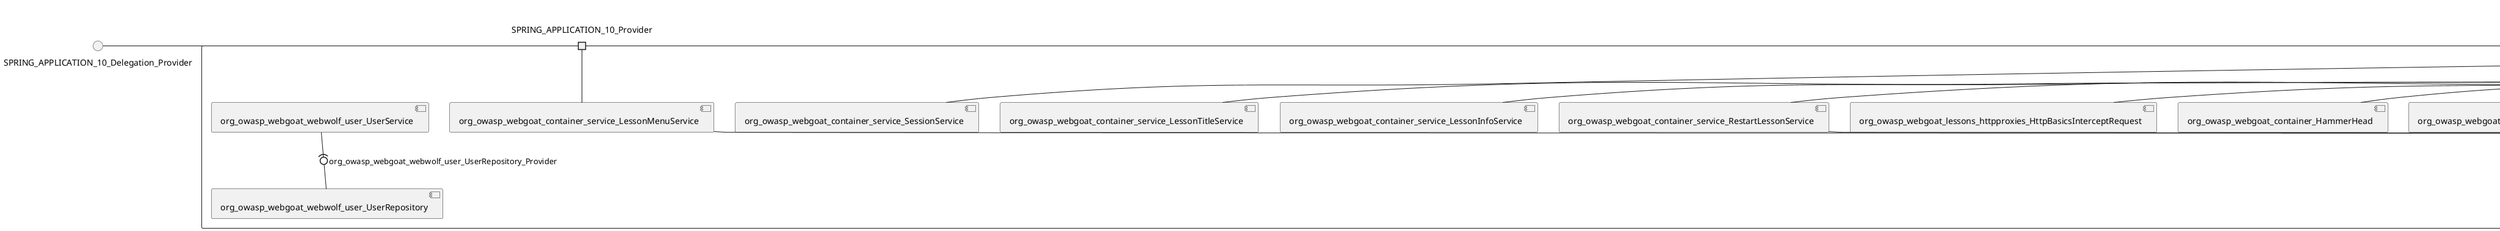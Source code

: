@startuml
skinparam fixCircleLabelOverlapping true
skinparam componentStyle uml2
() SPRING_APPLICATION_10_Delegation_Provider
() SPRING_APPLICATION_11_Delegation_Provider
() SPRING_APPLICATION_12_Delegation_Provider
() SPRING_APPLICATION_13_Delegation_Provider
() SPRING_APPLICATION_14_Delegation_Provider
() SPRING_APPLICATION_15_Delegation_Provider
() SPRING_APPLICATION_16_Delegation_Provider
() SPRING_APPLICATION_2_Delegation_Provider
() SPRING_APPLICATION_3_Delegation_Provider
() SPRING_APPLICATION_4_Delegation_Provider
() SPRING_APPLICATION_5_Delegation_Provider
() SPRING_APPLICATION_6_Delegation_Provider
() SPRING_APPLICATION_7_Delegation_Provider
() SPRING_APPLICATION_8_Delegation_Provider
() SPRING_APPLICATION_9_Delegation_Provider
() SPRING_APPLICATION_BypassRestrictions_FieldRestrictions_POST_Delegation_Provider
() SPRING_APPLICATION_BypassRestrictions_frontendValidation_POST_Delegation_Provider
() SPRING_APPLICATION_ChromeDevTools_dummy_POST_Delegation_Provider
() SPRING_APPLICATION_ChromeDevTools_network_POST_Delegation_Provider
() SPRING_APPLICATION_CrossSiteScriptingStored_stored_xss_POST_Delegation_Provider
() SPRING_APPLICATION_CrossSiteScriptingStored_stored_xss_follow_up_POST_Delegation_Provider
() SPRING_APPLICATION_CrossSiteScripting_attack1_POST_Delegation_Provider
() SPRING_APPLICATION_CrossSiteScripting_attack3_POST_Delegation_Provider
() SPRING_APPLICATION_CrossSiteScripting_attack4_POST_Delegation_Provider
() SPRING_APPLICATION_CrossSiteScripting_attack5a_GET_Delegation_Provider
() SPRING_APPLICATION_CrossSiteScripting_attack6a_POST_Delegation_Provider
() SPRING_APPLICATION_CrossSiteScripting_dom_follow_up_POST_Delegation_Provider
() SPRING_APPLICATION_CrossSiteScripting_phone_home_xss_POST_Delegation_Provider
() SPRING_APPLICATION_CrossSiteScripting_quiz_GET_POST_Delegation_Provider
() SPRING_APPLICATION_Delegation_Provider
() SPRING_APPLICATION_GET_10_Delegation_Provider
() SPRING_APPLICATION_GET_11_Delegation_Provider
() SPRING_APPLICATION_GET_2_Delegation_Provider
() SPRING_APPLICATION_GET_3_Delegation_Provider
() SPRING_APPLICATION_GET_4_Delegation_Provider
() SPRING_APPLICATION_GET_5_Delegation_Provider
() SPRING_APPLICATION_GET_6_Delegation_Provider
() SPRING_APPLICATION_GET_7_Delegation_Provider
() SPRING_APPLICATION_GET_8_Delegation_Provider
() SPRING_APPLICATION_GET_9_Delegation_Provider
() SPRING_APPLICATION_GET_Delegation_Provider
() SPRING_APPLICATION_HtmlTampering_task_POST_Delegation_Provider
() SPRING_APPLICATION_HttpBasics_attack1_POST_Delegation_Provider
() SPRING_APPLICATION_HttpBasics_attack2_POST_Delegation_Provider
() SPRING_APPLICATION_IDOR_diff_attributes_POST_Delegation_Provider
() SPRING_APPLICATION_IDOR_login_POST_Delegation_Provider
() SPRING_APPLICATION_IDOR_profile_alt_path_POST_Delegation_Provider
() SPRING_APPLICATION_InsecureDeserialization_task_POST_Delegation_Provider
() SPRING_APPLICATION_InsecureLogin_Delegation_Provider
() SPRING_APPLICATION_JWT_decode_POST_Delegation_Provider
() SPRING_APPLICATION_JWT_jku_Delegation_Provider
() SPRING_APPLICATION_JWT_kid_Delegation_Provider
() SPRING_APPLICATION_JWT_quiz_GET_POST_Delegation_Provider
() SPRING_APPLICATION_JWT_refresh_Delegation_Provider
() SPRING_APPLICATION_JWT_secret_POST_Delegation_Provider
() SPRING_APPLICATION_JWT_votings_Delegation_Provider
() SPRING_APPLICATION_LogSpoofing_log_bleeding_POST_Delegation_Provider
() SPRING_APPLICATION_LogSpoofing_log_spoofing_POST_Delegation_Provider
() SPRING_APPLICATION_POST_10_Delegation_Provider
() SPRING_APPLICATION_POST_11_Delegation_Provider
() SPRING_APPLICATION_POST_12_Delegation_Provider
() SPRING_APPLICATION_POST_13_Delegation_Provider
() SPRING_APPLICATION_POST_14_Delegation_Provider
() SPRING_APPLICATION_POST_15_Delegation_Provider
() SPRING_APPLICATION_POST_16_Delegation_Provider
() SPRING_APPLICATION_POST_17_Delegation_Provider
() SPRING_APPLICATION_POST_18_Delegation_Provider
() SPRING_APPLICATION_POST_2_Delegation_Provider
() SPRING_APPLICATION_POST_3_Delegation_Provider
() SPRING_APPLICATION_POST_4_Delegation_Provider
() SPRING_APPLICATION_POST_5_Delegation_Provider
() SPRING_APPLICATION_POST_6_Delegation_Provider
() SPRING_APPLICATION_POST_7_Delegation_Provider
() SPRING_APPLICATION_POST_8_Delegation_Provider
() SPRING_APPLICATION_POST_9_Delegation_Provider
() SPRING_APPLICATION_POST_Delegation_Provider
() SPRING_APPLICATION_PUT_Delegation_Provider
() SPRING_APPLICATION_PasswordReset_ForgotPassword_create_password_reset_link_POST_Delegation_Provider
() SPRING_APPLICATION_PasswordReset_SecurityQuestions_POST_Delegation_Provider
() SPRING_APPLICATION_PasswordReset_reset_Delegation_Provider
() SPRING_APPLICATION_PasswordReset_simple_mail_reset_POST_Delegation_Provider
() SPRING_APPLICATION_PathTraversal_profile_picture_GET_Delegation_Provider
() SPRING_APPLICATION_PathTraversal_profile_picture_fix_GET_Delegation_Provider
() SPRING_APPLICATION_PathTraversal_profile_upload_POST_Delegation_Provider
() SPRING_APPLICATION_PathTraversal_profile_upload_fix_POST_Delegation_Provider
() SPRING_APPLICATION_PathTraversal_profile_upload_remove_user_input_POST_Delegation_Provider
() SPRING_APPLICATION_PathTraversal_random_POST_Delegation_Provider
() SPRING_APPLICATION_PathTraversal_random_picture_GET_Delegation_Provider
() SPRING_APPLICATION_PathTraversal_zip_slip_Delegation_Provider
() SPRING_APPLICATION_SSRF_task1_POST_Delegation_Provider
() SPRING_APPLICATION_SSRF_task2_POST_Delegation_Provider
() SPRING_APPLICATION_SecurePasswords_assignment_POST_Delegation_Provider
() SPRING_APPLICATION_SqlInjectionAdvanced_attack6a_POST_Delegation_Provider
() SPRING_APPLICATION_SqlInjectionAdvanced_attack6b_POST_Delegation_Provider
() SPRING_APPLICATION_SqlInjectionAdvanced_challenge_Login_POST_Delegation_Provider
() SPRING_APPLICATION_SqlInjectionAdvanced_challenge_PUT_Delegation_Provider
() SPRING_APPLICATION_SqlInjectionAdvanced_quiz_GET_POST_Delegation_Provider
() SPRING_APPLICATION_SqlInjectionMitigations_attack10a_POST_Delegation_Provider
() SPRING_APPLICATION_SqlInjectionMitigations_attack10b_POST_Delegation_Provider
() SPRING_APPLICATION_SqlInjectionMitigations_attack12a_POST_Delegation_Provider
() SPRING_APPLICATION_SqlInjectionMitigations_servers_GET_Delegation_Provider
() SPRING_APPLICATION_SqlInjection_assignment5a_POST_Delegation_Provider
() SPRING_APPLICATION_SqlInjection_assignment5b_POST_Delegation_Provider
() SPRING_APPLICATION_SqlInjection_attack10_POST_Delegation_Provider
() SPRING_APPLICATION_SqlInjection_attack2_POST_Delegation_Provider
() SPRING_APPLICATION_SqlInjection_attack3_POST_Delegation_Provider
() SPRING_APPLICATION_SqlInjection_attack4_POST_Delegation_Provider
() SPRING_APPLICATION_SqlInjection_attack5_POST_Delegation_Provider
() SPRING_APPLICATION_SqlInjection_attack8_POST_Delegation_Provider
() SPRING_APPLICATION_SqlInjection_attack9_POST_Delegation_Provider
() SPRING_APPLICATION_SqlOnlyInputValidationOnKeywords_attack_POST_Delegation_Provider
() SPRING_APPLICATION_SqlOnlyInputValidation_attack_POST_Delegation_Provider
() SPRING_APPLICATION_VulnerableComponents_attack1_POST_Delegation_Provider
() SPRING_APPLICATION_WebWolf_GET_Delegation_Provider
() SPRING_APPLICATION_WebWolf_landing_Delegation_Provider
() SPRING_APPLICATION_WebWolf_mail_Delegation_Provider
() SPRING_APPLICATION_challenge_1_POST_Delegation_Provider
() SPRING_APPLICATION_challenge_5_POST_Delegation_Provider
() SPRING_APPLICATION_challenge_7_Delegation_Provider
() SPRING_APPLICATION_challenge_8_Delegation_Provider
() SPRING_APPLICATION_challenge_logo_Delegation_Provider
() SPRING_APPLICATION_cia_quiz_GET_POST_Delegation_Provider
() SPRING_APPLICATION_clientSideFiltering_attack1_POST_Delegation_Provider
() SPRING_APPLICATION_clientSideFiltering_challenge_store_coupons_GET_Delegation_Provider
() SPRING_APPLICATION_clientSideFiltering_getItForFree_POST_Delegation_Provider
() SPRING_APPLICATION_clientSideFiltering_salaries_GET_Delegation_Provider
() SPRING_APPLICATION_crypto_encoding_basic_auth_POST_Delegation_Provider
() SPRING_APPLICATION_crypto_encoding_xor_POST_Delegation_Provider
() SPRING_APPLICATION_crypto_hashing_POST_Delegation_Provider
() SPRING_APPLICATION_crypto_secure_defaults_POST_Delegation_Provider
() SPRING_APPLICATION_crypto_signing_verify_POST_Delegation_Provider
() SPRING_APPLICATION_csrf_feedback_message_POST_Delegation_Provider
() SPRING_APPLICATION_csrf_review_POST_Delegation_Provider
() SPRING_APPLICATION_files_GET_Delegation_Provider
() SPRING_APPLICATION_fileupload_POST_Delegation_Provider
() SPRING_APPLICATION_jwt_Delegation_Provider
() SPRING_APPLICATION_landing_Delegation_Provider
() SPRING_APPLICATION_lesson_template_Delegation_Provider
() SPRING_APPLICATION_login_oauth_mvc_GET_Delegation_Provider
() SPRING_APPLICATION_mail_DELETE_GET_POST_Delegation_Provider
() SPRING_APPLICATION_register_mvc_POST_Delegation_Provider
() SPRING_APPLICATION_registration_GET_Delegation_Provider
() SPRING_APPLICATION_requests_GET_Delegation_Provider
() SPRING_APPLICATION_scoreboard_data_GET_Delegation_Provider
() SPRING_APPLICATION_server_directory_GET_Delegation_Provider
() SPRING_APPLICATION_service_debug_labels_mvc_Delegation_Provider
() SPRING_APPLICATION_service_lessonoverview_mvc_Delegation_Provider
() SPRING_APPLICATION_xxe_comments_GET_Delegation_Provider
rectangle System {
[org_owasp_webgoat_container_HammerHead] [[webgoat-webgoat.repository#_rEo5zHb3Ee-wu8MiPYWA9w]]
[org_owasp_webgoat_container_WebWolfRedirect] [[webgoat-webgoat.repository#_rEo5zHb3Ee-wu8MiPYWA9w]]
[org_owasp_webgoat_container_controller_StartLesson] [[webgoat-webgoat.repository#_rEo5zHb3Ee-wu8MiPYWA9w]]
[org_owasp_webgoat_container_controller_Welcome] [[webgoat-webgoat.repository#_rEo5zHb3Ee-wu8MiPYWA9w]]
[org_owasp_webgoat_container_i18n_PluginMessages_Provider] [[webgoat-webgoat.repository#_rEo5zHb3Ee-wu8MiPYWA9w]]
[org_owasp_webgoat_container_report_ReportCardController] [[webgoat-webgoat.repository#_rEo5zHb3Ee-wu8MiPYWA9w]]
[org_owasp_webgoat_container_service_EnvironmentService] [[webgoat-webgoat.repository#_rEo5zHb3Ee-wu8MiPYWA9w]]
[org_owasp_webgoat_container_service_HintService] [[webgoat-webgoat.repository#_rEo5zHb3Ee-wu8MiPYWA9w]]
[org_owasp_webgoat_container_service_LabelDebugService] [[webgoat-webgoat.repository#_rEo5zHb3Ee-wu8MiPYWA9w]]
[org_owasp_webgoat_container_service_LabelService] [[webgoat-webgoat.repository#_rEo5zHb3Ee-wu8MiPYWA9w]]
[org_owasp_webgoat_container_service_LessonInfoService] [[webgoat-webgoat.repository#_rEo5zHb3Ee-wu8MiPYWA9w]]
[org_owasp_webgoat_container_service_LessonMenuService] [[webgoat-webgoat.repository#_rEo5zHb3Ee-wu8MiPYWA9w]]
[org_owasp_webgoat_container_service_LessonProgressService] [[webgoat-webgoat.repository#_rEo5zHb3Ee-wu8MiPYWA9w]]
[org_owasp_webgoat_container_service_LessonTitleService] [[webgoat-webgoat.repository#_rEo5zHb3Ee-wu8MiPYWA9w]]
[org_owasp_webgoat_container_service_RestartLessonService] [[webgoat-webgoat.repository#_rEo5zHb3Ee-wu8MiPYWA9w]]
[org_owasp_webgoat_container_service_SessionService] [[webgoat-webgoat.repository#_rEo5zHb3Ee-wu8MiPYWA9w]]
[org_owasp_webgoat_container_session_UserSessionData_Provider] [[webgoat-webgoat.repository#_rEo5zHb3Ee-wu8MiPYWA9w]]
[org_owasp_webgoat_container_session_WebSession_Provider] [[webgoat-webgoat.repository#_rEo5zHb3Ee-wu8MiPYWA9w]]
[org_owasp_webgoat_container_users_RegistrationController] [[webgoat-webgoat.repository#_rEo5zHb3Ee-wu8MiPYWA9w]]
[org_owasp_webgoat_container_users_Scoreboard] [[webgoat-webgoat.repository#_rEo5zHb3Ee-wu8MiPYWA9w]]
[org_owasp_webgoat_container_users_UserProgressRepository] [[webgoat-webgoat.repository#_rEo5zHb3Ee-wu8MiPYWA9w]]
[org_owasp_webgoat_container_users_UserRepository] [[webgoat-webgoat.repository#_rEo5zHb3Ee-wu8MiPYWA9w]]
[org_owasp_webgoat_container_users_UserService] [[webgoat-webgoat.repository#_rEo5zHb3Ee-wu8MiPYWA9w]]
[org_owasp_webgoat_lessons_authbypass_VerifyAccount] [[webgoat-webgoat.repository#_rEo5zHb3Ee-wu8MiPYWA9w]]
[org_owasp_webgoat_lessons_bypassrestrictions_BypassRestrictionsFieldRestrictions] [[webgoat-webgoat.repository#_rEo5zHb3Ee-wu8MiPYWA9w]]
[org_owasp_webgoat_lessons_bypassrestrictions_BypassRestrictionsFrontendValidation] [[webgoat-webgoat.repository#_rEo5zHb3Ee-wu8MiPYWA9w]]
[org_owasp_webgoat_lessons_challenges_FlagController] [[webgoat-webgoat.repository#_rEo5zHb3Ee-wu8MiPYWA9w]]
[org_owasp_webgoat_lessons_challenges_challenge1_Assignment1] [[webgoat-webgoat.repository#_rEo5zHb3Ee-wu8MiPYWA9w]]
[org_owasp_webgoat_lessons_challenges_challenge1_ImageServlet] [[webgoat-webgoat.repository#_rEo5zHb3Ee-wu8MiPYWA9w]]
[org_owasp_webgoat_lessons_challenges_challenge5_Assignment5] [[webgoat-webgoat.repository#_rEo5zHb3Ee-wu8MiPYWA9w]]
[org_owasp_webgoat_lessons_challenges_challenge7_Assignment7] [[webgoat-webgoat.repository#_rEo5zHb3Ee-wu8MiPYWA9w]]
[org_owasp_webgoat_lessons_challenges_challenge8_Assignment8] [[webgoat-webgoat.repository#_rEo5zHb3Ee-wu8MiPYWA9w]]
[org_owasp_webgoat_lessons_chromedevtools_NetworkDummy] [[webgoat-webgoat.repository#_rEo5zHb3Ee-wu8MiPYWA9w]]
[org_owasp_webgoat_lessons_chromedevtools_NetworkLesson] [[webgoat-webgoat.repository#_rEo5zHb3Ee-wu8MiPYWA9w]]
[org_owasp_webgoat_lessons_cia_CIAQuiz] [[webgoat-webgoat.repository#_rEo5zHb3Ee-wu8MiPYWA9w]]
[org_owasp_webgoat_lessons_clientsidefiltering_ClientSideFilteringAssignment] [[webgoat-webgoat.repository#_rEo5zHb3Ee-wu8MiPYWA9w]]
[org_owasp_webgoat_lessons_clientsidefiltering_ClientSideFilteringFreeAssignment] [[webgoat-webgoat.repository#_rEo5zHb3Ee-wu8MiPYWA9w]]
[org_owasp_webgoat_lessons_clientsidefiltering_Salaries] [[webgoat-webgoat.repository#_rEo5zHb3Ee-wu8MiPYWA9w]]
[org_owasp_webgoat_lessons_clientsidefiltering_ShopEndpoint] [[webgoat-webgoat.repository#_rEo5zHb3Ee-wu8MiPYWA9w]]
[org_owasp_webgoat_lessons_cryptography_EncodingAssignment] [[webgoat-webgoat.repository#_rEo5zHb3Ee-wu8MiPYWA9w]]
[org_owasp_webgoat_lessons_cryptography_HashingAssignment] [[webgoat-webgoat.repository#_rEo5zHb3Ee-wu8MiPYWA9w]]
[org_owasp_webgoat_lessons_cryptography_SecureDefaultsAssignment] [[webgoat-webgoat.repository#_rEo5zHb3Ee-wu8MiPYWA9w]]
[org_owasp_webgoat_lessons_cryptography_SigningAssignment] [[webgoat-webgoat.repository#_rEo5zHb3Ee-wu8MiPYWA9w]]
[org_owasp_webgoat_lessons_cryptography_XOREncodingAssignment] [[webgoat-webgoat.repository#_rEo5zHb3Ee-wu8MiPYWA9w]]
[org_owasp_webgoat_lessons_csrf_CSRFConfirmFlag1] [[webgoat-webgoat.repository#_rEo5zHb3Ee-wu8MiPYWA9w]]
[org_owasp_webgoat_lessons_csrf_CSRFFeedback] [[webgoat-webgoat.repository#_rEo5zHb3Ee-wu8MiPYWA9w]]
[org_owasp_webgoat_lessons_csrf_CSRFGetFlag] [[webgoat-webgoat.repository#_rEo5zHb3Ee-wu8MiPYWA9w]]
[org_owasp_webgoat_lessons_csrf_CSRFLogin] [[webgoat-webgoat.repository#_rEo5zHb3Ee-wu8MiPYWA9w]]
[org_owasp_webgoat_lessons_csrf_ForgedReviews] [[webgoat-webgoat.repository#_rEo5zHb3Ee-wu8MiPYWA9w]]
[org_owasp_webgoat_lessons_csrf_ObjectMapper_Provider] [[webgoat-webgoat.repository#_rEo5zHb3Ee-wu8MiPYWA9w]]
[org_owasp_webgoat_lessons_deserialization_InsecureDeserializationTask] [[webgoat-webgoat.repository#_rEo5zHb3Ee-wu8MiPYWA9w]]
[org_owasp_webgoat_lessons_hijacksession_HijackSessionAssignment] [[webgoat-webgoat.repository#_rEo5zHb3Ee-wu8MiPYWA9w]]
[org_owasp_webgoat_lessons_hijacksession_cas_HijackSessionAuthenticationProvider] [[webgoat-webgoat.repository#_rEo5zHb3Ee-wu8MiPYWA9w]]
[org_owasp_webgoat_lessons_htmltampering_HtmlTamperingTask] [[webgoat-webgoat.repository#_rEo5zHb3Ee-wu8MiPYWA9w]]
[org_owasp_webgoat_lessons_httpbasics_HttpBasicsLesson] [[webgoat-webgoat.repository#_rEo5zHb3Ee-wu8MiPYWA9w]]
[org_owasp_webgoat_lessons_httpbasics_HttpBasicsQuiz] [[webgoat-webgoat.repository#_rEo5zHb3Ee-wu8MiPYWA9w]]
[org_owasp_webgoat_lessons_httpproxies_HttpBasicsInterceptRequest] [[webgoat-webgoat.repository#_rEo5zHb3Ee-wu8MiPYWA9w]]
[org_owasp_webgoat_lessons_idor_IDORDiffAttributes] [[webgoat-webgoat.repository#_rEo5zHb3Ee-wu8MiPYWA9w]]
[org_owasp_webgoat_lessons_idor_IDOREditOtherProfile] [[webgoat-webgoat.repository#_rEo5zHb3Ee-wu8MiPYWA9w]]
[org_owasp_webgoat_lessons_idor_IDORLogin] [[webgoat-webgoat.repository#_rEo5zHb3Ee-wu8MiPYWA9w]]
[org_owasp_webgoat_lessons_idor_IDORViewOtherProfile] [[webgoat-webgoat.repository#_rEo5zHb3Ee-wu8MiPYWA9w]]
[org_owasp_webgoat_lessons_idor_IDORViewOwnProfile] [[webgoat-webgoat.repository#_rEo5zHb3Ee-wu8MiPYWA9w]]
[org_owasp_webgoat_lessons_idor_IDORViewOwnProfileAltUrl] [[webgoat-webgoat.repository#_rEo5zHb3Ee-wu8MiPYWA9w]]
[org_owasp_webgoat_lessons_insecurelogin_InsecureLoginTask] [[webgoat-webgoat.repository#_rEo5zHb3Ee-wu8MiPYWA9w]]
[org_owasp_webgoat_lessons_jwt_JWTDecodeEndpoint] [[webgoat-webgoat.repository#_rEo5zHb3Ee-wu8MiPYWA9w]]
[org_owasp_webgoat_lessons_jwt_JWTQuiz] [[webgoat-webgoat.repository#_rEo5zHb3Ee-wu8MiPYWA9w]]
[org_owasp_webgoat_lessons_jwt_JWTRefreshEndpoint] [[webgoat-webgoat.repository#_rEo5zHb3Ee-wu8MiPYWA9w]]
[org_owasp_webgoat_lessons_jwt_JWTSecretKeyEndpoint] [[webgoat-webgoat.repository#_rEo5zHb3Ee-wu8MiPYWA9w]]
[org_owasp_webgoat_lessons_jwt_JWTVotesEndpoint] [[webgoat-webgoat.repository#_rEo5zHb3Ee-wu8MiPYWA9w]]
[org_owasp_webgoat_lessons_jwt_claimmisuse_JWTHeaderJKUEndpoint] [[webgoat-webgoat.repository#_rEo5zHb3Ee-wu8MiPYWA9w]]
[org_owasp_webgoat_lessons_jwt_claimmisuse_JWTHeaderKIDEndpoint] [[webgoat-webgoat.repository#_rEo5zHb3Ee-wu8MiPYWA9w]]
[org_owasp_webgoat_lessons_lessontemplate_SampleAttack] [[webgoat-webgoat.repository#_rEo5zHb3Ee-wu8MiPYWA9w]]
[org_owasp_webgoat_lessons_logging_LogBleedingTask] [[webgoat-webgoat.repository#_rEo5zHb3Ee-wu8MiPYWA9w]]
[org_owasp_webgoat_lessons_logging_LogSpoofingTask] [[webgoat-webgoat.repository#_rEo5zHb3Ee-wu8MiPYWA9w]]
[org_owasp_webgoat_lessons_missingac_MissingFunctionACHiddenMenus] [[webgoat-webgoat.repository#_rEo5zHb3Ee-wu8MiPYWA9w]]
[org_owasp_webgoat_lessons_missingac_MissingFunctionACUsers] [[webgoat-webgoat.repository#_rEo5zHb3Ee-wu8MiPYWA9w]]
[org_owasp_webgoat_lessons_missingac_MissingFunctionACYourHash] [[webgoat-webgoat.repository#_rEo5zHb3Ee-wu8MiPYWA9w]]
[org_owasp_webgoat_lessons_missingac_MissingFunctionACYourHashAdmin] [[webgoat-webgoat.repository#_rEo5zHb3Ee-wu8MiPYWA9w]]
[org_owasp_webgoat_lessons_passwordreset_QuestionsAssignment] [[webgoat-webgoat.repository#_rEo5zHb3Ee-wu8MiPYWA9w]]
[org_owasp_webgoat_lessons_passwordreset_ResetLinkAssignment] [[webgoat-webgoat.repository#_rEo5zHb3Ee-wu8MiPYWA9w]]
[org_owasp_webgoat_lessons_passwordreset_ResetLinkAssignmentForgotPassword] [[webgoat-webgoat.repository#_rEo5zHb3Ee-wu8MiPYWA9w]]
[org_owasp_webgoat_lessons_passwordreset_SecurityQuestionAssignment] [[webgoat-webgoat.repository#_rEo5zHb3Ee-wu8MiPYWA9w]]
[org_owasp_webgoat_lessons_passwordreset_SimpleMailAssignment] [[webgoat-webgoat.repository#_rEo5zHb3Ee-wu8MiPYWA9w]]
[org_owasp_webgoat_lessons_passwordreset_TriedQuestions] [[webgoat-webgoat.repository#_rEo5zHb3Ee-wu8MiPYWA9w]]
[org_owasp_webgoat_lessons_pathtraversal_ProfileUpload] [[webgoat-webgoat.repository#_rEo5zHb3Ee-wu8MiPYWA9w]]
[org_owasp_webgoat_lessons_pathtraversal_ProfileUploadFix] [[webgoat-webgoat.repository#_rEo5zHb3Ee-wu8MiPYWA9w]]
[org_owasp_webgoat_lessons_pathtraversal_ProfileUploadRemoveUserInput] [[webgoat-webgoat.repository#_rEo5zHb3Ee-wu8MiPYWA9w]]
[org_owasp_webgoat_lessons_pathtraversal_ProfileUploadRetrieval] [[webgoat-webgoat.repository#_rEo5zHb3Ee-wu8MiPYWA9w]]
[org_owasp_webgoat_lessons_pathtraversal_ProfileZipSlip] [[webgoat-webgoat.repository#_rEo5zHb3Ee-wu8MiPYWA9w]]
[org_owasp_webgoat_lessons_securepasswords_SecurePasswordsAssignment] [[webgoat-webgoat.repository#_rEo5zHb3Ee-wu8MiPYWA9w]]
[org_owasp_webgoat_lessons_spoofcookie_SpoofCookieAssignment] [[webgoat-webgoat.repository#_rEo5zHb3Ee-wu8MiPYWA9w]]
[org_owasp_webgoat_lessons_sqlinjection_advanced_SqlInjectionChallenge] [[webgoat-webgoat.repository#_rEo5zHb3Ee-wu8MiPYWA9w]]
[org_owasp_webgoat_lessons_sqlinjection_advanced_SqlInjectionChallengeLogin] [[webgoat-webgoat.repository#_rEo5zHb3Ee-wu8MiPYWA9w]]
[org_owasp_webgoat_lessons_sqlinjection_advanced_SqlInjectionLesson6a] [[webgoat-webgoat.repository#_rEo5zHb3Ee-wu8MiPYWA9w]]
[org_owasp_webgoat_lessons_sqlinjection_advanced_SqlInjectionLesson6b] [[webgoat-webgoat.repository#_rEo5zHb3Ee-wu8MiPYWA9w]]
[org_owasp_webgoat_lessons_sqlinjection_advanced_SqlInjectionQuiz] [[webgoat-webgoat.repository#_rEo5zHb3Ee-wu8MiPYWA9w]]
[org_owasp_webgoat_lessons_sqlinjection_introduction_SqlInjectionLesson10] [[webgoat-webgoat.repository#_rEo5zHb3Ee-wu8MiPYWA9w]]
[org_owasp_webgoat_lessons_sqlinjection_introduction_SqlInjectionLesson2] [[webgoat-webgoat.repository#_rEo5zHb3Ee-wu8MiPYWA9w]]
[org_owasp_webgoat_lessons_sqlinjection_introduction_SqlInjectionLesson3] [[webgoat-webgoat.repository#_rEo5zHb3Ee-wu8MiPYWA9w]]
[org_owasp_webgoat_lessons_sqlinjection_introduction_SqlInjectionLesson4] [[webgoat-webgoat.repository#_rEo5zHb3Ee-wu8MiPYWA9w]]
[org_owasp_webgoat_lessons_sqlinjection_introduction_SqlInjectionLesson5] [[webgoat-webgoat.repository#_rEo5zHb3Ee-wu8MiPYWA9w]]
[org_owasp_webgoat_lessons_sqlinjection_introduction_SqlInjectionLesson5a] [[webgoat-webgoat.repository#_rEo5zHb3Ee-wu8MiPYWA9w]]
[org_owasp_webgoat_lessons_sqlinjection_introduction_SqlInjectionLesson5b] [[webgoat-webgoat.repository#_rEo5zHb3Ee-wu8MiPYWA9w]]
[org_owasp_webgoat_lessons_sqlinjection_introduction_SqlInjectionLesson8] [[webgoat-webgoat.repository#_rEo5zHb3Ee-wu8MiPYWA9w]]
[org_owasp_webgoat_lessons_sqlinjection_introduction_SqlInjectionLesson9] [[webgoat-webgoat.repository#_rEo5zHb3Ee-wu8MiPYWA9w]]
[org_owasp_webgoat_lessons_sqlinjection_mitigation_Servers] [[webgoat-webgoat.repository#_rEo5zHb3Ee-wu8MiPYWA9w]]
[org_owasp_webgoat_lessons_sqlinjection_mitigation_SqlInjectionLesson10a] [[webgoat-webgoat.repository#_rEo5zHb3Ee-wu8MiPYWA9w]]
[org_owasp_webgoat_lessons_sqlinjection_mitigation_SqlInjectionLesson10b] [[webgoat-webgoat.repository#_rEo5zHb3Ee-wu8MiPYWA9w]]
[org_owasp_webgoat_lessons_sqlinjection_mitigation_SqlInjectionLesson13] [[webgoat-webgoat.repository#_rEo5zHb3Ee-wu8MiPYWA9w]]
[org_owasp_webgoat_lessons_sqlinjection_mitigation_SqlOnlyInputValidation] [[webgoat-webgoat.repository#_rEo5zHb3Ee-wu8MiPYWA9w]]
[org_owasp_webgoat_lessons_sqlinjection_mitigation_SqlOnlyInputValidationOnKeywords] [[webgoat-webgoat.repository#_rEo5zHb3Ee-wu8MiPYWA9w]]
[org_owasp_webgoat_lessons_ssrf_SSRFTask1] [[webgoat-webgoat.repository#_rEo5zHb3Ee-wu8MiPYWA9w]]
[org_owasp_webgoat_lessons_ssrf_SSRFTask2] [[webgoat-webgoat.repository#_rEo5zHb3Ee-wu8MiPYWA9w]]
[org_owasp_webgoat_lessons_vulnerablecomponents_VulnerableComponentsLesson] [[webgoat-webgoat.repository#_rEo5zHb3Ee-wu8MiPYWA9w]]
[org_owasp_webgoat_lessons_webwolfintroduction_LandingAssignment] [[webgoat-webgoat.repository#_rEo5zHb3Ee-wu8MiPYWA9w]]
[org_owasp_webgoat_lessons_webwolfintroduction_MailAssignment] [[webgoat-webgoat.repository#_rEo5zHb3Ee-wu8MiPYWA9w]]
[org_owasp_webgoat_lessons_xss_CrossSiteScriptingLesson1] [[webgoat-webgoat.repository#_rEo5zHb3Ee-wu8MiPYWA9w]]
[org_owasp_webgoat_lessons_xss_CrossSiteScriptingLesson3] [[webgoat-webgoat.repository#_rEo5zHb3Ee-wu8MiPYWA9w]]
[org_owasp_webgoat_lessons_xss_CrossSiteScriptingLesson4] [[webgoat-webgoat.repository#_rEo5zHb3Ee-wu8MiPYWA9w]]
[org_owasp_webgoat_lessons_xss_CrossSiteScriptingLesson5a] [[webgoat-webgoat.repository#_rEo5zHb3Ee-wu8MiPYWA9w]]
[org_owasp_webgoat_lessons_xss_CrossSiteScriptingLesson6a] [[webgoat-webgoat.repository#_rEo5zHb3Ee-wu8MiPYWA9w]]
[org_owasp_webgoat_lessons_xss_CrossSiteScriptingQuiz] [[webgoat-webgoat.repository#_rEo5zHb3Ee-wu8MiPYWA9w]]
[org_owasp_webgoat_lessons_xss_DOMCrossSiteScripting] [[webgoat-webgoat.repository#_rEo5zHb3Ee-wu8MiPYWA9w]]
[org_owasp_webgoat_lessons_xss_DOMCrossSiteScriptingVerifier] [[webgoat-webgoat.repository#_rEo5zHb3Ee-wu8MiPYWA9w]]
[org_owasp_webgoat_lessons_xss_stored_StoredCrossSiteScriptingVerifier] [[webgoat-webgoat.repository#_rEo5zHb3Ee-wu8MiPYWA9w]]
[org_owasp_webgoat_lessons_xss_stored_StoredXssComments] [[webgoat-webgoat.repository#_rEo5zHb3Ee-wu8MiPYWA9w]]
[org_owasp_webgoat_lessons_xxe_BlindSendFileAssignment] [[webgoat-webgoat.repository#_rEo5zHb3Ee-wu8MiPYWA9w]]
[org_owasp_webgoat_lessons_xxe_CommentsCache] [[webgoat-webgoat.repository#_rEo5zHb3Ee-wu8MiPYWA9w]]
[org_owasp_webgoat_lessons_xxe_CommentsEndpoint] [[webgoat-webgoat.repository#_rEo5zHb3Ee-wu8MiPYWA9w]]
[org_owasp_webgoat_lessons_xxe_ContentTypeAssignment] [[webgoat-webgoat.repository#_rEo5zHb3Ee-wu8MiPYWA9w]]
[org_owasp_webgoat_lessons_xxe_SimpleXXE] [[webgoat-webgoat.repository#_rEo5zHb3Ee-wu8MiPYWA9w]]
[org_owasp_webgoat_webwolf_FileServer] [[webgoat-webgoat.repository#_rEo5zHb3Ee-wu8MiPYWA9w]]
[org_owasp_webgoat_webwolf_jwt_JWTController] [[webgoat-webgoat.repository#_rEo5zHb3Ee-wu8MiPYWA9w]]
[org_owasp_webgoat_webwolf_mailbox_MailboxController] [[webgoat-webgoat.repository#_rEo5zHb3Ee-wu8MiPYWA9w]]
[org_owasp_webgoat_webwolf_mailbox_MailboxRepository] [[webgoat-webgoat.repository#_rEo5zHb3Ee-wu8MiPYWA9w]]
[org_owasp_webgoat_webwolf_requests_LandingPage] [[webgoat-webgoat.repository#_rEo5zHb3Ee-wu8MiPYWA9w]]
[org_owasp_webgoat_webwolf_requests_Requests] [[webgoat-webgoat.repository#_rEo5zHb3Ee-wu8MiPYWA9w]]
[org_owasp_webgoat_webwolf_user_UserRepository] [[webgoat-webgoat.repository#_rEo5zHb3Ee-wu8MiPYWA9w]]
[org_owasp_webgoat_webwolf_user_UserService] [[webgoat-webgoat.repository#_rEo5zHb3Ee-wu8MiPYWA9w]]
port SPRING_APPLICATION_10_Provider
SPRING_APPLICATION_10_Delegation_Provider - SPRING_APPLICATION_10_Provider
SPRING_APPLICATION_10_Provider - [org_owasp_webgoat_container_service_LessonMenuService]
port SPRING_APPLICATION_11_Provider
SPRING_APPLICATION_11_Delegation_Provider - SPRING_APPLICATION_11_Provider
SPRING_APPLICATION_11_Provider - [org_owasp_webgoat_webwolf_FileServer]
port SPRING_APPLICATION_12_Provider
SPRING_APPLICATION_12_Delegation_Provider - SPRING_APPLICATION_12_Provider
SPRING_APPLICATION_12_Provider - [org_owasp_webgoat_container_service_SessionService]
port SPRING_APPLICATION_13_Provider
SPRING_APPLICATION_13_Delegation_Provider - SPRING_APPLICATION_13_Provider
SPRING_APPLICATION_13_Provider - [org_owasp_webgoat_container_service_LessonTitleService]
port SPRING_APPLICATION_14_Provider
SPRING_APPLICATION_14_Delegation_Provider - SPRING_APPLICATION_14_Provider
SPRING_APPLICATION_14_Provider - [org_owasp_webgoat_container_service_LessonInfoService]
port SPRING_APPLICATION_15_Provider
SPRING_APPLICATION_15_Delegation_Provider - SPRING_APPLICATION_15_Provider
SPRING_APPLICATION_15_Provider - [org_owasp_webgoat_container_service_RestartLessonService]
port SPRING_APPLICATION_16_Provider
SPRING_APPLICATION_16_Delegation_Provider - SPRING_APPLICATION_16_Provider
SPRING_APPLICATION_16_Provider - [org_owasp_webgoat_lessons_httpproxies_HttpBasicsInterceptRequest]
port SPRING_APPLICATION_2_Provider
SPRING_APPLICATION_2_Delegation_Provider - SPRING_APPLICATION_2_Provider
SPRING_APPLICATION_2_Provider - [org_owasp_webgoat_container_controller_StartLesson]
port SPRING_APPLICATION_3_Provider
SPRING_APPLICATION_3_Delegation_Provider - SPRING_APPLICATION_3_Provider
SPRING_APPLICATION_3_Provider - [org_owasp_webgoat_lessons_xxe_SimpleXXE]
port SPRING_APPLICATION_4_Provider
SPRING_APPLICATION_4_Delegation_Provider - SPRING_APPLICATION_4_Provider
SPRING_APPLICATION_4_Provider - [org_owasp_webgoat_lessons_cryptography_HashingAssignment]
port SPRING_APPLICATION_5_Provider
SPRING_APPLICATION_5_Delegation_Provider - SPRING_APPLICATION_5_Provider
SPRING_APPLICATION_5_Provider - [org_owasp_webgoat_lessons_jwt_JWTSecretKeyEndpoint]
port SPRING_APPLICATION_6_Provider
SPRING_APPLICATION_6_Delegation_Provider - SPRING_APPLICATION_6_Provider
SPRING_APPLICATION_6_Provider - [org_owasp_webgoat_container_service_LabelDebugService]
port SPRING_APPLICATION_7_Provider
SPRING_APPLICATION_7_Delegation_Provider - SPRING_APPLICATION_7_Provider
SPRING_APPLICATION_7_Provider - [org_owasp_webgoat_lessons_cryptography_SigningAssignment]
port SPRING_APPLICATION_8_Provider
SPRING_APPLICATION_8_Delegation_Provider - SPRING_APPLICATION_8_Provider
SPRING_APPLICATION_8_Provider - [org_owasp_webgoat_container_HammerHead]
port SPRING_APPLICATION_9_Provider
SPRING_APPLICATION_9_Delegation_Provider - SPRING_APPLICATION_9_Provider
SPRING_APPLICATION_9_Provider - [org_owasp_webgoat_lessons_cryptography_HashingAssignment]
port SPRING_APPLICATION_BypassRestrictions_FieldRestrictions_POST_Provider
SPRING_APPLICATION_BypassRestrictions_FieldRestrictions_POST_Delegation_Provider - SPRING_APPLICATION_BypassRestrictions_FieldRestrictions_POST_Provider
SPRING_APPLICATION_BypassRestrictions_FieldRestrictions_POST_Provider - [org_owasp_webgoat_lessons_bypassrestrictions_BypassRestrictionsFieldRestrictions]
port SPRING_APPLICATION_BypassRestrictions_frontendValidation_POST_Provider
SPRING_APPLICATION_BypassRestrictions_frontendValidation_POST_Delegation_Provider - SPRING_APPLICATION_BypassRestrictions_frontendValidation_POST_Provider
SPRING_APPLICATION_BypassRestrictions_frontendValidation_POST_Provider - [org_owasp_webgoat_lessons_bypassrestrictions_BypassRestrictionsFrontendValidation]
port SPRING_APPLICATION_ChromeDevTools_dummy_POST_Provider
SPRING_APPLICATION_ChromeDevTools_dummy_POST_Delegation_Provider - SPRING_APPLICATION_ChromeDevTools_dummy_POST_Provider
SPRING_APPLICATION_ChromeDevTools_dummy_POST_Provider - [org_owasp_webgoat_lessons_chromedevtools_NetworkDummy]
port SPRING_APPLICATION_ChromeDevTools_network_POST_Provider
SPRING_APPLICATION_ChromeDevTools_network_POST_Delegation_Provider - SPRING_APPLICATION_ChromeDevTools_network_POST_Provider
SPRING_APPLICATION_ChromeDevTools_network_POST_Provider - [org_owasp_webgoat_lessons_chromedevtools_NetworkLesson]
port SPRING_APPLICATION_CrossSiteScriptingStored_stored_xss_POST_Provider
SPRING_APPLICATION_CrossSiteScriptingStored_stored_xss_POST_Delegation_Provider - SPRING_APPLICATION_CrossSiteScriptingStored_stored_xss_POST_Provider
SPRING_APPLICATION_CrossSiteScriptingStored_stored_xss_POST_Provider - [org_owasp_webgoat_lessons_xss_stored_StoredXssComments]
port SPRING_APPLICATION_CrossSiteScriptingStored_stored_xss_follow_up_POST_Provider
SPRING_APPLICATION_CrossSiteScriptingStored_stored_xss_follow_up_POST_Delegation_Provider - SPRING_APPLICATION_CrossSiteScriptingStored_stored_xss_follow_up_POST_Provider
SPRING_APPLICATION_CrossSiteScriptingStored_stored_xss_follow_up_POST_Provider - [org_owasp_webgoat_lessons_xss_stored_StoredCrossSiteScriptingVerifier]
port SPRING_APPLICATION_CrossSiteScripting_attack1_POST_Provider
SPRING_APPLICATION_CrossSiteScripting_attack1_POST_Delegation_Provider - SPRING_APPLICATION_CrossSiteScripting_attack1_POST_Provider
SPRING_APPLICATION_CrossSiteScripting_attack1_POST_Provider - [org_owasp_webgoat_lessons_xss_CrossSiteScriptingLesson1]
port SPRING_APPLICATION_CrossSiteScripting_attack3_POST_Provider
SPRING_APPLICATION_CrossSiteScripting_attack3_POST_Delegation_Provider - SPRING_APPLICATION_CrossSiteScripting_attack3_POST_Provider
SPRING_APPLICATION_CrossSiteScripting_attack3_POST_Provider - [org_owasp_webgoat_lessons_xss_CrossSiteScriptingLesson3]
port SPRING_APPLICATION_CrossSiteScripting_attack4_POST_Provider
SPRING_APPLICATION_CrossSiteScripting_attack4_POST_Delegation_Provider - SPRING_APPLICATION_CrossSiteScripting_attack4_POST_Provider
SPRING_APPLICATION_CrossSiteScripting_attack4_POST_Provider - [org_owasp_webgoat_lessons_xss_CrossSiteScriptingLesson4]
port SPRING_APPLICATION_CrossSiteScripting_attack5a_GET_Provider
SPRING_APPLICATION_CrossSiteScripting_attack5a_GET_Delegation_Provider - SPRING_APPLICATION_CrossSiteScripting_attack5a_GET_Provider
SPRING_APPLICATION_CrossSiteScripting_attack5a_GET_Provider - [org_owasp_webgoat_lessons_xss_CrossSiteScriptingLesson5a]
port SPRING_APPLICATION_CrossSiteScripting_attack6a_POST_Provider
SPRING_APPLICATION_CrossSiteScripting_attack6a_POST_Delegation_Provider - SPRING_APPLICATION_CrossSiteScripting_attack6a_POST_Provider
SPRING_APPLICATION_CrossSiteScripting_attack6a_POST_Provider - [org_owasp_webgoat_lessons_xss_CrossSiteScriptingLesson6a]
port SPRING_APPLICATION_CrossSiteScripting_dom_follow_up_POST_Provider
SPRING_APPLICATION_CrossSiteScripting_dom_follow_up_POST_Delegation_Provider - SPRING_APPLICATION_CrossSiteScripting_dom_follow_up_POST_Provider
SPRING_APPLICATION_CrossSiteScripting_dom_follow_up_POST_Provider - [org_owasp_webgoat_lessons_xss_DOMCrossSiteScriptingVerifier]
port SPRING_APPLICATION_CrossSiteScripting_phone_home_xss_POST_Provider
SPRING_APPLICATION_CrossSiteScripting_phone_home_xss_POST_Delegation_Provider - SPRING_APPLICATION_CrossSiteScripting_phone_home_xss_POST_Provider
SPRING_APPLICATION_CrossSiteScripting_phone_home_xss_POST_Provider - [org_owasp_webgoat_lessons_xss_DOMCrossSiteScripting]
port SPRING_APPLICATION_CrossSiteScripting_quiz_GET_POST_Provider
SPRING_APPLICATION_CrossSiteScripting_quiz_GET_POST_Delegation_Provider - SPRING_APPLICATION_CrossSiteScripting_quiz_GET_POST_Provider
SPRING_APPLICATION_CrossSiteScripting_quiz_GET_POST_Provider - [org_owasp_webgoat_lessons_xss_CrossSiteScriptingQuiz]
port SPRING_APPLICATION_Provider
SPRING_APPLICATION_Delegation_Provider - SPRING_APPLICATION_Provider
SPRING_APPLICATION_Provider - [org_owasp_webgoat_container_controller_StartLesson]
port SPRING_APPLICATION_GET_10_Provider
SPRING_APPLICATION_GET_10_Delegation_Provider - SPRING_APPLICATION_GET_10_Provider
SPRING_APPLICATION_GET_10_Provider - [org_owasp_webgoat_lessons_idor_IDORViewOtherProfile]
port SPRING_APPLICATION_GET_11_Provider
SPRING_APPLICATION_GET_11_Delegation_Provider - SPRING_APPLICATION_GET_11_Provider
SPRING_APPLICATION_GET_11_Provider - [org_owasp_webgoat_lessons_spoofcookie_SpoofCookieAssignment]
port SPRING_APPLICATION_GET_2_Provider
SPRING_APPLICATION_GET_2_Delegation_Provider - SPRING_APPLICATION_GET_2_Provider
SPRING_APPLICATION_GET_2_Provider - [org_owasp_webgoat_container_service_HintService]
port SPRING_APPLICATION_GET_3_Provider
SPRING_APPLICATION_GET_3_Delegation_Provider - SPRING_APPLICATION_GET_3_Provider
SPRING_APPLICATION_GET_3_Provider - [org_owasp_webgoat_lessons_cryptography_EncodingAssignment]
port SPRING_APPLICATION_GET_4_Provider
SPRING_APPLICATION_GET_4_Delegation_Provider - SPRING_APPLICATION_GET_4_Provider
SPRING_APPLICATION_GET_4_Provider - [org_owasp_webgoat_lessons_missingac_MissingFunctionACUsers]
port SPRING_APPLICATION_GET_5_Provider
SPRING_APPLICATION_GET_5_Delegation_Provider - SPRING_APPLICATION_GET_5_Provider
SPRING_APPLICATION_GET_5_Provider - [org_owasp_webgoat_lessons_csrf_ForgedReviews]
port SPRING_APPLICATION_GET_6_Provider
SPRING_APPLICATION_GET_6_Delegation_Provider - SPRING_APPLICATION_GET_6_Provider
SPRING_APPLICATION_GET_6_Provider - [org_owasp_webgoat_lessons_xss_stored_StoredXssComments]
port SPRING_APPLICATION_GET_7_Provider
SPRING_APPLICATION_GET_7_Delegation_Provider - SPRING_APPLICATION_GET_7_Provider
SPRING_APPLICATION_GET_7_Provider - [org_owasp_webgoat_container_controller_Welcome]
port SPRING_APPLICATION_GET_8_Provider
SPRING_APPLICATION_GET_8_Delegation_Provider - SPRING_APPLICATION_GET_8_Provider
SPRING_APPLICATION_GET_8_Provider - [org_owasp_webgoat_container_report_ReportCardController]
port SPRING_APPLICATION_GET_9_Provider
SPRING_APPLICATION_GET_9_Delegation_Provider - SPRING_APPLICATION_GET_9_Provider
SPRING_APPLICATION_GET_9_Provider - [org_owasp_webgoat_lessons_idor_IDORViewOwnProfile]
port SPRING_APPLICATION_GET_Provider
SPRING_APPLICATION_GET_Delegation_Provider - SPRING_APPLICATION_GET_Provider
SPRING_APPLICATION_GET_Provider - [org_owasp_webgoat_container_service_LabelService]
port SPRING_APPLICATION_HtmlTampering_task_POST_Provider
SPRING_APPLICATION_HtmlTampering_task_POST_Delegation_Provider - SPRING_APPLICATION_HtmlTampering_task_POST_Provider
SPRING_APPLICATION_HtmlTampering_task_POST_Provider - [org_owasp_webgoat_lessons_htmltampering_HtmlTamperingTask]
port SPRING_APPLICATION_HttpBasics_attack1_POST_Provider
SPRING_APPLICATION_HttpBasics_attack1_POST_Delegation_Provider - SPRING_APPLICATION_HttpBasics_attack1_POST_Provider
SPRING_APPLICATION_HttpBasics_attack1_POST_Provider - [org_owasp_webgoat_lessons_httpbasics_HttpBasicsLesson]
port SPRING_APPLICATION_HttpBasics_attack2_POST_Provider
SPRING_APPLICATION_HttpBasics_attack2_POST_Delegation_Provider - SPRING_APPLICATION_HttpBasics_attack2_POST_Provider
SPRING_APPLICATION_HttpBasics_attack2_POST_Provider - [org_owasp_webgoat_lessons_httpbasics_HttpBasicsQuiz]
port SPRING_APPLICATION_IDOR_diff_attributes_POST_Provider
SPRING_APPLICATION_IDOR_diff_attributes_POST_Delegation_Provider - SPRING_APPLICATION_IDOR_diff_attributes_POST_Provider
SPRING_APPLICATION_IDOR_diff_attributes_POST_Provider - [org_owasp_webgoat_lessons_idor_IDORDiffAttributes]
port SPRING_APPLICATION_IDOR_login_POST_Provider
SPRING_APPLICATION_IDOR_login_POST_Delegation_Provider - SPRING_APPLICATION_IDOR_login_POST_Provider
SPRING_APPLICATION_IDOR_login_POST_Provider - [org_owasp_webgoat_lessons_idor_IDORLogin]
port SPRING_APPLICATION_IDOR_profile_alt_path_POST_Provider
SPRING_APPLICATION_IDOR_profile_alt_path_POST_Delegation_Provider - SPRING_APPLICATION_IDOR_profile_alt_path_POST_Provider
SPRING_APPLICATION_IDOR_profile_alt_path_POST_Provider - [org_owasp_webgoat_lessons_idor_IDORViewOwnProfileAltUrl]
port SPRING_APPLICATION_InsecureDeserialization_task_POST_Provider
SPRING_APPLICATION_InsecureDeserialization_task_POST_Delegation_Provider - SPRING_APPLICATION_InsecureDeserialization_task_POST_Provider
SPRING_APPLICATION_InsecureDeserialization_task_POST_Provider - [org_owasp_webgoat_lessons_deserialization_InsecureDeserializationTask]
port SPRING_APPLICATION_InsecureLogin_Provider
SPRING_APPLICATION_InsecureLogin_Delegation_Provider - SPRING_APPLICATION_InsecureLogin_Provider
SPRING_APPLICATION_InsecureLogin_Provider - [org_owasp_webgoat_lessons_insecurelogin_InsecureLoginTask]
port SPRING_APPLICATION_JWT_decode_POST_Provider
SPRING_APPLICATION_JWT_decode_POST_Delegation_Provider - SPRING_APPLICATION_JWT_decode_POST_Provider
SPRING_APPLICATION_JWT_decode_POST_Provider - [org_owasp_webgoat_lessons_jwt_JWTDecodeEndpoint]
port SPRING_APPLICATION_JWT_jku_Provider
SPRING_APPLICATION_JWT_jku_Delegation_Provider - SPRING_APPLICATION_JWT_jku_Provider
SPRING_APPLICATION_JWT_jku_Provider - [org_owasp_webgoat_lessons_jwt_claimmisuse_JWTHeaderJKUEndpoint]
port SPRING_APPLICATION_JWT_kid_Provider
SPRING_APPLICATION_JWT_kid_Delegation_Provider - SPRING_APPLICATION_JWT_kid_Provider
SPRING_APPLICATION_JWT_kid_Provider - [org_owasp_webgoat_lessons_jwt_claimmisuse_JWTHeaderKIDEndpoint]
port SPRING_APPLICATION_JWT_quiz_GET_POST_Provider
SPRING_APPLICATION_JWT_quiz_GET_POST_Delegation_Provider - SPRING_APPLICATION_JWT_quiz_GET_POST_Provider
SPRING_APPLICATION_JWT_quiz_GET_POST_Provider - [org_owasp_webgoat_lessons_jwt_JWTQuiz]
port SPRING_APPLICATION_JWT_refresh_Provider
SPRING_APPLICATION_JWT_refresh_Delegation_Provider - SPRING_APPLICATION_JWT_refresh_Provider
SPRING_APPLICATION_JWT_refresh_Provider - [org_owasp_webgoat_lessons_jwt_JWTRefreshEndpoint]
port SPRING_APPLICATION_JWT_secret_POST_Provider
SPRING_APPLICATION_JWT_secret_POST_Delegation_Provider - SPRING_APPLICATION_JWT_secret_POST_Provider
SPRING_APPLICATION_JWT_secret_POST_Provider - [org_owasp_webgoat_lessons_jwt_JWTSecretKeyEndpoint]
port SPRING_APPLICATION_JWT_votings_Provider
SPRING_APPLICATION_JWT_votings_Delegation_Provider - SPRING_APPLICATION_JWT_votings_Provider
SPRING_APPLICATION_JWT_votings_Provider - [org_owasp_webgoat_lessons_jwt_JWTVotesEndpoint]
port SPRING_APPLICATION_LogSpoofing_log_bleeding_POST_Provider
SPRING_APPLICATION_LogSpoofing_log_bleeding_POST_Delegation_Provider - SPRING_APPLICATION_LogSpoofing_log_bleeding_POST_Provider
SPRING_APPLICATION_LogSpoofing_log_bleeding_POST_Provider - [org_owasp_webgoat_lessons_logging_LogBleedingTask]
port SPRING_APPLICATION_LogSpoofing_log_spoofing_POST_Provider
SPRING_APPLICATION_LogSpoofing_log_spoofing_POST_Delegation_Provider - SPRING_APPLICATION_LogSpoofing_log_spoofing_POST_Provider
SPRING_APPLICATION_LogSpoofing_log_spoofing_POST_Provider - [org_owasp_webgoat_lessons_logging_LogSpoofingTask]
port SPRING_APPLICATION_POST_10_Provider
SPRING_APPLICATION_POST_10_Delegation_Provider - SPRING_APPLICATION_POST_10_Provider
SPRING_APPLICATION_POST_10_Provider - [org_owasp_webgoat_lessons_xxe_SimpleXXE]
port SPRING_APPLICATION_POST_11_Provider
SPRING_APPLICATION_POST_11_Delegation_Provider - SPRING_APPLICATION_POST_11_Provider
SPRING_APPLICATION_POST_11_Provider - [org_owasp_webgoat_lessons_xxe_BlindSendFileAssignment]
port SPRING_APPLICATION_POST_12_Provider
SPRING_APPLICATION_POST_12_Delegation_Provider - SPRING_APPLICATION_POST_12_Provider
SPRING_APPLICATION_POST_12_Provider - [org_owasp_webgoat_lessons_csrf_CSRFConfirmFlag1]
port SPRING_APPLICATION_POST_13_Provider
SPRING_APPLICATION_POST_13_Delegation_Provider - SPRING_APPLICATION_POST_13_Provider
SPRING_APPLICATION_POST_13_Provider - [org_owasp_webgoat_lessons_passwordreset_QuestionsAssignment]
port SPRING_APPLICATION_POST_14_Provider
SPRING_APPLICATION_POST_14_Delegation_Provider - SPRING_APPLICATION_POST_14_Provider
SPRING_APPLICATION_POST_14_Provider - [org_owasp_webgoat_lessons_chromedevtools_NetworkLesson]
port SPRING_APPLICATION_POST_15_Provider
SPRING_APPLICATION_POST_15_Delegation_Provider - SPRING_APPLICATION_POST_15_Provider
SPRING_APPLICATION_POST_15_Provider - [org_owasp_webgoat_lessons_missingac_MissingFunctionACHiddenMenus]
port SPRING_APPLICATION_POST_16_Provider
SPRING_APPLICATION_POST_16_Delegation_Provider - SPRING_APPLICATION_POST_16_Provider
SPRING_APPLICATION_POST_16_Provider - [org_owasp_webgoat_lessons_hijacksession_HijackSessionAssignment]
port SPRING_APPLICATION_POST_17_Provider
SPRING_APPLICATION_POST_17_Delegation_Provider - SPRING_APPLICATION_POST_17_Provider
SPRING_APPLICATION_POST_17_Provider - [org_owasp_webgoat_lessons_missingac_MissingFunctionACYourHashAdmin]
port SPRING_APPLICATION_POST_18_Provider
SPRING_APPLICATION_POST_18_Delegation_Provider - SPRING_APPLICATION_POST_18_Provider
SPRING_APPLICATION_POST_18_Provider - [org_owasp_webgoat_lessons_challenges_FlagController]
port SPRING_APPLICATION_POST_2_Provider
SPRING_APPLICATION_POST_2_Delegation_Provider - SPRING_APPLICATION_POST_2_Provider
SPRING_APPLICATION_POST_2_Provider - [org_owasp_webgoat_lessons_passwordreset_SimpleMailAssignment]
port SPRING_APPLICATION_POST_3_Provider
SPRING_APPLICATION_POST_3_Delegation_Provider - SPRING_APPLICATION_POST_3_Provider
SPRING_APPLICATION_POST_3_Provider - [org_owasp_webgoat_lessons_csrf_CSRFLogin]
port SPRING_APPLICATION_POST_4_Provider
SPRING_APPLICATION_POST_4_Delegation_Provider - SPRING_APPLICATION_POST_4_Provider
SPRING_APPLICATION_POST_4_Provider - [org_owasp_webgoat_lessons_csrf_CSRFFeedback]
port SPRING_APPLICATION_POST_5_Provider
SPRING_APPLICATION_POST_5_Delegation_Provider - SPRING_APPLICATION_POST_5_Provider
SPRING_APPLICATION_POST_5_Provider - [org_owasp_webgoat_lessons_missingac_MissingFunctionACYourHash]
port SPRING_APPLICATION_POST_6_Provider
SPRING_APPLICATION_POST_6_Delegation_Provider - SPRING_APPLICATION_POST_6_Provider
SPRING_APPLICATION_POST_6_Provider - [org_owasp_webgoat_lessons_missingac_MissingFunctionACUsers]
port SPRING_APPLICATION_POST_7_Provider
SPRING_APPLICATION_POST_7_Delegation_Provider - SPRING_APPLICATION_POST_7_Provider
SPRING_APPLICATION_POST_7_Provider - [org_owasp_webgoat_lessons_spoofcookie_SpoofCookieAssignment]
port SPRING_APPLICATION_POST_8_Provider
SPRING_APPLICATION_POST_8_Delegation_Provider - SPRING_APPLICATION_POST_8_Provider
SPRING_APPLICATION_POST_8_Provider - [org_owasp_webgoat_lessons_csrf_CSRFGetFlag]
port SPRING_APPLICATION_POST_9_Provider
SPRING_APPLICATION_POST_9_Delegation_Provider - SPRING_APPLICATION_POST_9_Provider
SPRING_APPLICATION_POST_9_Provider - [org_owasp_webgoat_lessons_authbypass_VerifyAccount]
port SPRING_APPLICATION_POST_Provider
SPRING_APPLICATION_POST_Delegation_Provider - SPRING_APPLICATION_POST_Provider
SPRING_APPLICATION_POST_Provider - [org_owasp_webgoat_lessons_xxe_ContentTypeAssignment]
port SPRING_APPLICATION_PUT_Provider
SPRING_APPLICATION_PUT_Delegation_Provider - SPRING_APPLICATION_PUT_Provider
SPRING_APPLICATION_PUT_Provider - [org_owasp_webgoat_lessons_idor_IDOREditOtherProfile]
port SPRING_APPLICATION_PasswordReset_ForgotPassword_create_password_reset_link_POST_Provider
SPRING_APPLICATION_PasswordReset_ForgotPassword_create_password_reset_link_POST_Delegation_Provider - SPRING_APPLICATION_PasswordReset_ForgotPassword_create_password_reset_link_POST_Provider
SPRING_APPLICATION_PasswordReset_ForgotPassword_create_password_reset_link_POST_Provider - [org_owasp_webgoat_lessons_passwordreset_ResetLinkAssignmentForgotPassword]
port SPRING_APPLICATION_PasswordReset_SecurityQuestions_POST_Provider
SPRING_APPLICATION_PasswordReset_SecurityQuestions_POST_Delegation_Provider - SPRING_APPLICATION_PasswordReset_SecurityQuestions_POST_Provider
SPRING_APPLICATION_PasswordReset_SecurityQuestions_POST_Provider - [org_owasp_webgoat_lessons_passwordreset_SecurityQuestionAssignment]
port SPRING_APPLICATION_PasswordReset_reset_Provider
SPRING_APPLICATION_PasswordReset_reset_Delegation_Provider - SPRING_APPLICATION_PasswordReset_reset_Provider
SPRING_APPLICATION_PasswordReset_reset_Provider - [org_owasp_webgoat_lessons_passwordreset_ResetLinkAssignment]
port SPRING_APPLICATION_PasswordReset_simple_mail_reset_POST_Provider
SPRING_APPLICATION_PasswordReset_simple_mail_reset_POST_Delegation_Provider - SPRING_APPLICATION_PasswordReset_simple_mail_reset_POST_Provider
SPRING_APPLICATION_PasswordReset_simple_mail_reset_POST_Provider - [org_owasp_webgoat_lessons_passwordreset_SimpleMailAssignment]
port SPRING_APPLICATION_PathTraversal_profile_picture_GET_Provider
SPRING_APPLICATION_PathTraversal_profile_picture_GET_Delegation_Provider - SPRING_APPLICATION_PathTraversal_profile_picture_GET_Provider
SPRING_APPLICATION_PathTraversal_profile_picture_GET_Provider - [org_owasp_webgoat_lessons_pathtraversal_ProfileUpload]
port SPRING_APPLICATION_PathTraversal_profile_picture_fix_GET_Provider
SPRING_APPLICATION_PathTraversal_profile_picture_fix_GET_Delegation_Provider - SPRING_APPLICATION_PathTraversal_profile_picture_fix_GET_Provider
SPRING_APPLICATION_PathTraversal_profile_picture_fix_GET_Provider - [org_owasp_webgoat_lessons_pathtraversal_ProfileUploadFix]
port SPRING_APPLICATION_PathTraversal_profile_upload_POST_Provider
SPRING_APPLICATION_PathTraversal_profile_upload_POST_Delegation_Provider - SPRING_APPLICATION_PathTraversal_profile_upload_POST_Provider
SPRING_APPLICATION_PathTraversal_profile_upload_POST_Provider - [org_owasp_webgoat_lessons_pathtraversal_ProfileUpload]
port SPRING_APPLICATION_PathTraversal_profile_upload_fix_POST_Provider
SPRING_APPLICATION_PathTraversal_profile_upload_fix_POST_Delegation_Provider - SPRING_APPLICATION_PathTraversal_profile_upload_fix_POST_Provider
SPRING_APPLICATION_PathTraversal_profile_upload_fix_POST_Provider - [org_owasp_webgoat_lessons_pathtraversal_ProfileUploadFix]
port SPRING_APPLICATION_PathTraversal_profile_upload_remove_user_input_POST_Provider
SPRING_APPLICATION_PathTraversal_profile_upload_remove_user_input_POST_Delegation_Provider - SPRING_APPLICATION_PathTraversal_profile_upload_remove_user_input_POST_Provider
SPRING_APPLICATION_PathTraversal_profile_upload_remove_user_input_POST_Provider - [org_owasp_webgoat_lessons_pathtraversal_ProfileUploadRemoveUserInput]
port SPRING_APPLICATION_PathTraversal_random_POST_Provider
SPRING_APPLICATION_PathTraversal_random_POST_Delegation_Provider - SPRING_APPLICATION_PathTraversal_random_POST_Provider
SPRING_APPLICATION_PathTraversal_random_POST_Provider - [org_owasp_webgoat_lessons_pathtraversal_ProfileUploadRetrieval]
port SPRING_APPLICATION_PathTraversal_random_picture_GET_Provider
SPRING_APPLICATION_PathTraversal_random_picture_GET_Delegation_Provider - SPRING_APPLICATION_PathTraversal_random_picture_GET_Provider
SPRING_APPLICATION_PathTraversal_random_picture_GET_Provider - [org_owasp_webgoat_lessons_pathtraversal_ProfileUploadRetrieval]
port SPRING_APPLICATION_PathTraversal_zip_slip_Provider
SPRING_APPLICATION_PathTraversal_zip_slip_Delegation_Provider - SPRING_APPLICATION_PathTraversal_zip_slip_Provider
SPRING_APPLICATION_PathTraversal_zip_slip_Provider - [org_owasp_webgoat_lessons_pathtraversal_ProfileZipSlip]
port SPRING_APPLICATION_SSRF_task1_POST_Provider
SPRING_APPLICATION_SSRF_task1_POST_Delegation_Provider - SPRING_APPLICATION_SSRF_task1_POST_Provider
SPRING_APPLICATION_SSRF_task1_POST_Provider - [org_owasp_webgoat_lessons_ssrf_SSRFTask1]
port SPRING_APPLICATION_SSRF_task2_POST_Provider
SPRING_APPLICATION_SSRF_task2_POST_Delegation_Provider - SPRING_APPLICATION_SSRF_task2_POST_Provider
SPRING_APPLICATION_SSRF_task2_POST_Provider - [org_owasp_webgoat_lessons_ssrf_SSRFTask2]
port SPRING_APPLICATION_SecurePasswords_assignment_POST_Provider
SPRING_APPLICATION_SecurePasswords_assignment_POST_Delegation_Provider - SPRING_APPLICATION_SecurePasswords_assignment_POST_Provider
SPRING_APPLICATION_SecurePasswords_assignment_POST_Provider - [org_owasp_webgoat_lessons_securepasswords_SecurePasswordsAssignment]
port SPRING_APPLICATION_SqlInjectionAdvanced_attack6a_POST_Provider
SPRING_APPLICATION_SqlInjectionAdvanced_attack6a_POST_Delegation_Provider - SPRING_APPLICATION_SqlInjectionAdvanced_attack6a_POST_Provider
SPRING_APPLICATION_SqlInjectionAdvanced_attack6a_POST_Provider - [org_owasp_webgoat_lessons_sqlinjection_advanced_SqlInjectionLesson6a]
port SPRING_APPLICATION_SqlInjectionAdvanced_attack6b_POST_Provider
SPRING_APPLICATION_SqlInjectionAdvanced_attack6b_POST_Delegation_Provider - SPRING_APPLICATION_SqlInjectionAdvanced_attack6b_POST_Provider
SPRING_APPLICATION_SqlInjectionAdvanced_attack6b_POST_Provider - [org_owasp_webgoat_lessons_sqlinjection_advanced_SqlInjectionLesson6b]
port SPRING_APPLICATION_SqlInjectionAdvanced_challenge_Login_POST_Provider
SPRING_APPLICATION_SqlInjectionAdvanced_challenge_Login_POST_Delegation_Provider - SPRING_APPLICATION_SqlInjectionAdvanced_challenge_Login_POST_Provider
SPRING_APPLICATION_SqlInjectionAdvanced_challenge_Login_POST_Provider - [org_owasp_webgoat_lessons_sqlinjection_advanced_SqlInjectionChallengeLogin]
port SPRING_APPLICATION_SqlInjectionAdvanced_challenge_PUT_Provider
SPRING_APPLICATION_SqlInjectionAdvanced_challenge_PUT_Delegation_Provider - SPRING_APPLICATION_SqlInjectionAdvanced_challenge_PUT_Provider
SPRING_APPLICATION_SqlInjectionAdvanced_challenge_PUT_Provider - [org_owasp_webgoat_lessons_sqlinjection_advanced_SqlInjectionChallenge]
port SPRING_APPLICATION_SqlInjectionAdvanced_quiz_GET_POST_Provider
SPRING_APPLICATION_SqlInjectionAdvanced_quiz_GET_POST_Delegation_Provider - SPRING_APPLICATION_SqlInjectionAdvanced_quiz_GET_POST_Provider
SPRING_APPLICATION_SqlInjectionAdvanced_quiz_GET_POST_Provider - [org_owasp_webgoat_lessons_sqlinjection_advanced_SqlInjectionQuiz]
port SPRING_APPLICATION_SqlInjectionMitigations_attack10a_POST_Provider
SPRING_APPLICATION_SqlInjectionMitigations_attack10a_POST_Delegation_Provider - SPRING_APPLICATION_SqlInjectionMitigations_attack10a_POST_Provider
SPRING_APPLICATION_SqlInjectionMitigations_attack10a_POST_Provider - [org_owasp_webgoat_lessons_sqlinjection_mitigation_SqlInjectionLesson10a]
port SPRING_APPLICATION_SqlInjectionMitigations_attack10b_POST_Provider
SPRING_APPLICATION_SqlInjectionMitigations_attack10b_POST_Delegation_Provider - SPRING_APPLICATION_SqlInjectionMitigations_attack10b_POST_Provider
SPRING_APPLICATION_SqlInjectionMitigations_attack10b_POST_Provider - [org_owasp_webgoat_lessons_sqlinjection_mitigation_SqlInjectionLesson10b]
port SPRING_APPLICATION_SqlInjectionMitigations_attack12a_POST_Provider
SPRING_APPLICATION_SqlInjectionMitigations_attack12a_POST_Delegation_Provider - SPRING_APPLICATION_SqlInjectionMitigations_attack12a_POST_Provider
SPRING_APPLICATION_SqlInjectionMitigations_attack12a_POST_Provider - [org_owasp_webgoat_lessons_sqlinjection_mitigation_SqlInjectionLesson13]
port SPRING_APPLICATION_SqlInjectionMitigations_servers_GET_Provider
SPRING_APPLICATION_SqlInjectionMitigations_servers_GET_Delegation_Provider - SPRING_APPLICATION_SqlInjectionMitigations_servers_GET_Provider
SPRING_APPLICATION_SqlInjectionMitigations_servers_GET_Provider - [org_owasp_webgoat_lessons_sqlinjection_mitigation_Servers]
port SPRING_APPLICATION_SqlInjection_assignment5a_POST_Provider
SPRING_APPLICATION_SqlInjection_assignment5a_POST_Delegation_Provider - SPRING_APPLICATION_SqlInjection_assignment5a_POST_Provider
SPRING_APPLICATION_SqlInjection_assignment5a_POST_Provider - [org_owasp_webgoat_lessons_sqlinjection_introduction_SqlInjectionLesson5a]
port SPRING_APPLICATION_SqlInjection_assignment5b_POST_Provider
SPRING_APPLICATION_SqlInjection_assignment5b_POST_Delegation_Provider - SPRING_APPLICATION_SqlInjection_assignment5b_POST_Provider
SPRING_APPLICATION_SqlInjection_assignment5b_POST_Provider - [org_owasp_webgoat_lessons_sqlinjection_introduction_SqlInjectionLesson5b]
port SPRING_APPLICATION_SqlInjection_attack10_POST_Provider
SPRING_APPLICATION_SqlInjection_attack10_POST_Delegation_Provider - SPRING_APPLICATION_SqlInjection_attack10_POST_Provider
SPRING_APPLICATION_SqlInjection_attack10_POST_Provider - [org_owasp_webgoat_lessons_sqlinjection_introduction_SqlInjectionLesson10]
port SPRING_APPLICATION_SqlInjection_attack2_POST_Provider
SPRING_APPLICATION_SqlInjection_attack2_POST_Delegation_Provider - SPRING_APPLICATION_SqlInjection_attack2_POST_Provider
SPRING_APPLICATION_SqlInjection_attack2_POST_Provider - [org_owasp_webgoat_lessons_sqlinjection_introduction_SqlInjectionLesson2]
port SPRING_APPLICATION_SqlInjection_attack3_POST_Provider
SPRING_APPLICATION_SqlInjection_attack3_POST_Delegation_Provider - SPRING_APPLICATION_SqlInjection_attack3_POST_Provider
SPRING_APPLICATION_SqlInjection_attack3_POST_Provider - [org_owasp_webgoat_lessons_sqlinjection_introduction_SqlInjectionLesson3]
port SPRING_APPLICATION_SqlInjection_attack4_POST_Provider
SPRING_APPLICATION_SqlInjection_attack4_POST_Delegation_Provider - SPRING_APPLICATION_SqlInjection_attack4_POST_Provider
SPRING_APPLICATION_SqlInjection_attack4_POST_Provider - [org_owasp_webgoat_lessons_sqlinjection_introduction_SqlInjectionLesson4]
port SPRING_APPLICATION_SqlInjection_attack5_POST_Provider
SPRING_APPLICATION_SqlInjection_attack5_POST_Delegation_Provider - SPRING_APPLICATION_SqlInjection_attack5_POST_Provider
SPRING_APPLICATION_SqlInjection_attack5_POST_Provider - [org_owasp_webgoat_lessons_sqlinjection_introduction_SqlInjectionLesson5]
port SPRING_APPLICATION_SqlInjection_attack8_POST_Provider
SPRING_APPLICATION_SqlInjection_attack8_POST_Delegation_Provider - SPRING_APPLICATION_SqlInjection_attack8_POST_Provider
SPRING_APPLICATION_SqlInjection_attack8_POST_Provider - [org_owasp_webgoat_lessons_sqlinjection_introduction_SqlInjectionLesson8]
port SPRING_APPLICATION_SqlInjection_attack9_POST_Provider
SPRING_APPLICATION_SqlInjection_attack9_POST_Delegation_Provider - SPRING_APPLICATION_SqlInjection_attack9_POST_Provider
SPRING_APPLICATION_SqlInjection_attack9_POST_Provider - [org_owasp_webgoat_lessons_sqlinjection_introduction_SqlInjectionLesson9]
port SPRING_APPLICATION_SqlOnlyInputValidationOnKeywords_attack_POST_Provider
SPRING_APPLICATION_SqlOnlyInputValidationOnKeywords_attack_POST_Delegation_Provider - SPRING_APPLICATION_SqlOnlyInputValidationOnKeywords_attack_POST_Provider
SPRING_APPLICATION_SqlOnlyInputValidationOnKeywords_attack_POST_Provider - [org_owasp_webgoat_lessons_sqlinjection_mitigation_SqlOnlyInputValidationOnKeywords]
port SPRING_APPLICATION_SqlOnlyInputValidation_attack_POST_Provider
SPRING_APPLICATION_SqlOnlyInputValidation_attack_POST_Delegation_Provider - SPRING_APPLICATION_SqlOnlyInputValidation_attack_POST_Provider
SPRING_APPLICATION_SqlOnlyInputValidation_attack_POST_Provider - [org_owasp_webgoat_lessons_sqlinjection_mitigation_SqlOnlyInputValidation]
port SPRING_APPLICATION_VulnerableComponents_attack1_POST_Provider
SPRING_APPLICATION_VulnerableComponents_attack1_POST_Delegation_Provider - SPRING_APPLICATION_VulnerableComponents_attack1_POST_Provider
SPRING_APPLICATION_VulnerableComponents_attack1_POST_Provider - [org_owasp_webgoat_lessons_vulnerablecomponents_VulnerableComponentsLesson]
port SPRING_APPLICATION_WebWolf_GET_Provider
SPRING_APPLICATION_WebWolf_GET_Delegation_Provider - SPRING_APPLICATION_WebWolf_GET_Provider
SPRING_APPLICATION_WebWolf_GET_Provider - [org_owasp_webgoat_container_WebWolfRedirect]
port SPRING_APPLICATION_WebWolf_landing_Provider
SPRING_APPLICATION_WebWolf_landing_Delegation_Provider - SPRING_APPLICATION_WebWolf_landing_Provider
SPRING_APPLICATION_WebWolf_landing_Provider - [org_owasp_webgoat_lessons_webwolfintroduction_LandingAssignment]
port SPRING_APPLICATION_WebWolf_mail_Provider
SPRING_APPLICATION_WebWolf_mail_Delegation_Provider - SPRING_APPLICATION_WebWolf_mail_Provider
SPRING_APPLICATION_WebWolf_mail_Provider - [org_owasp_webgoat_lessons_webwolfintroduction_MailAssignment]
port SPRING_APPLICATION_challenge_1_POST_Provider
SPRING_APPLICATION_challenge_1_POST_Delegation_Provider - SPRING_APPLICATION_challenge_1_POST_Provider
SPRING_APPLICATION_challenge_1_POST_Provider - [org_owasp_webgoat_lessons_challenges_challenge1_Assignment1]
port SPRING_APPLICATION_challenge_5_POST_Provider
SPRING_APPLICATION_challenge_5_POST_Delegation_Provider - SPRING_APPLICATION_challenge_5_POST_Provider
SPRING_APPLICATION_challenge_5_POST_Provider - [org_owasp_webgoat_lessons_challenges_challenge5_Assignment5]
port SPRING_APPLICATION_challenge_7_Provider
SPRING_APPLICATION_challenge_7_Delegation_Provider - SPRING_APPLICATION_challenge_7_Provider
SPRING_APPLICATION_challenge_7_Provider - [org_owasp_webgoat_lessons_challenges_challenge7_Assignment7]
port SPRING_APPLICATION_challenge_8_Provider
SPRING_APPLICATION_challenge_8_Delegation_Provider - SPRING_APPLICATION_challenge_8_Provider
SPRING_APPLICATION_challenge_8_Provider - [org_owasp_webgoat_lessons_challenges_challenge8_Assignment8]
port SPRING_APPLICATION_challenge_logo_Provider
SPRING_APPLICATION_challenge_logo_Delegation_Provider - SPRING_APPLICATION_challenge_logo_Provider
SPRING_APPLICATION_challenge_logo_Provider - [org_owasp_webgoat_lessons_challenges_challenge1_ImageServlet]
port SPRING_APPLICATION_cia_quiz_GET_POST_Provider
SPRING_APPLICATION_cia_quiz_GET_POST_Delegation_Provider - SPRING_APPLICATION_cia_quiz_GET_POST_Provider
SPRING_APPLICATION_cia_quiz_GET_POST_Provider - [org_owasp_webgoat_lessons_cia_CIAQuiz]
port SPRING_APPLICATION_clientSideFiltering_attack1_POST_Provider
SPRING_APPLICATION_clientSideFiltering_attack1_POST_Delegation_Provider - SPRING_APPLICATION_clientSideFiltering_attack1_POST_Provider
SPRING_APPLICATION_clientSideFiltering_attack1_POST_Provider - [org_owasp_webgoat_lessons_clientsidefiltering_ClientSideFilteringAssignment]
port SPRING_APPLICATION_clientSideFiltering_challenge_store_coupons_GET_Provider
SPRING_APPLICATION_clientSideFiltering_challenge_store_coupons_GET_Delegation_Provider - SPRING_APPLICATION_clientSideFiltering_challenge_store_coupons_GET_Provider
SPRING_APPLICATION_clientSideFiltering_challenge_store_coupons_GET_Provider - [org_owasp_webgoat_lessons_clientsidefiltering_ShopEndpoint]
port SPRING_APPLICATION_clientSideFiltering_getItForFree_POST_Provider
SPRING_APPLICATION_clientSideFiltering_getItForFree_POST_Delegation_Provider - SPRING_APPLICATION_clientSideFiltering_getItForFree_POST_Provider
SPRING_APPLICATION_clientSideFiltering_getItForFree_POST_Provider - [org_owasp_webgoat_lessons_clientsidefiltering_ClientSideFilteringFreeAssignment]
port SPRING_APPLICATION_clientSideFiltering_salaries_GET_Provider
SPRING_APPLICATION_clientSideFiltering_salaries_GET_Delegation_Provider - SPRING_APPLICATION_clientSideFiltering_salaries_GET_Provider
SPRING_APPLICATION_clientSideFiltering_salaries_GET_Provider - [org_owasp_webgoat_lessons_clientsidefiltering_Salaries]
port SPRING_APPLICATION_crypto_encoding_basic_auth_POST_Provider
SPRING_APPLICATION_crypto_encoding_basic_auth_POST_Delegation_Provider - SPRING_APPLICATION_crypto_encoding_basic_auth_POST_Provider
SPRING_APPLICATION_crypto_encoding_basic_auth_POST_Provider - [org_owasp_webgoat_lessons_cryptography_EncodingAssignment]
port SPRING_APPLICATION_crypto_encoding_xor_POST_Provider
SPRING_APPLICATION_crypto_encoding_xor_POST_Delegation_Provider - SPRING_APPLICATION_crypto_encoding_xor_POST_Provider
SPRING_APPLICATION_crypto_encoding_xor_POST_Provider - [org_owasp_webgoat_lessons_cryptography_XOREncodingAssignment]
port SPRING_APPLICATION_crypto_hashing_POST_Provider
SPRING_APPLICATION_crypto_hashing_POST_Delegation_Provider - SPRING_APPLICATION_crypto_hashing_POST_Provider
SPRING_APPLICATION_crypto_hashing_POST_Provider - [org_owasp_webgoat_lessons_cryptography_HashingAssignment]
port SPRING_APPLICATION_crypto_secure_defaults_POST_Provider
SPRING_APPLICATION_crypto_secure_defaults_POST_Delegation_Provider - SPRING_APPLICATION_crypto_secure_defaults_POST_Provider
SPRING_APPLICATION_crypto_secure_defaults_POST_Provider - [org_owasp_webgoat_lessons_cryptography_SecureDefaultsAssignment]
port SPRING_APPLICATION_crypto_signing_verify_POST_Provider
SPRING_APPLICATION_crypto_signing_verify_POST_Delegation_Provider - SPRING_APPLICATION_crypto_signing_verify_POST_Provider
SPRING_APPLICATION_crypto_signing_verify_POST_Provider - [org_owasp_webgoat_lessons_cryptography_SigningAssignment]
port SPRING_APPLICATION_csrf_feedback_message_POST_Provider
SPRING_APPLICATION_csrf_feedback_message_POST_Delegation_Provider - SPRING_APPLICATION_csrf_feedback_message_POST_Provider
SPRING_APPLICATION_csrf_feedback_message_POST_Provider - [org_owasp_webgoat_lessons_csrf_CSRFFeedback]
port SPRING_APPLICATION_csrf_review_POST_Provider
SPRING_APPLICATION_csrf_review_POST_Delegation_Provider - SPRING_APPLICATION_csrf_review_POST_Provider
SPRING_APPLICATION_csrf_review_POST_Provider - [org_owasp_webgoat_lessons_csrf_ForgedReviews]
port SPRING_APPLICATION_files_GET_Provider
SPRING_APPLICATION_files_GET_Delegation_Provider - SPRING_APPLICATION_files_GET_Provider
SPRING_APPLICATION_files_GET_Provider - [org_owasp_webgoat_webwolf_FileServer]
port SPRING_APPLICATION_fileupload_POST_Provider
SPRING_APPLICATION_fileupload_POST_Delegation_Provider - SPRING_APPLICATION_fileupload_POST_Provider
SPRING_APPLICATION_fileupload_POST_Provider - [org_owasp_webgoat_webwolf_FileServer]
port SPRING_APPLICATION_jwt_Provider
SPRING_APPLICATION_jwt_Delegation_Provider - SPRING_APPLICATION_jwt_Provider
SPRING_APPLICATION_jwt_Provider - [org_owasp_webgoat_webwolf_jwt_JWTController]
port SPRING_APPLICATION_landing_Provider
SPRING_APPLICATION_landing_Delegation_Provider - SPRING_APPLICATION_landing_Provider
SPRING_APPLICATION_landing_Provider - [org_owasp_webgoat_webwolf_requests_LandingPage]
port SPRING_APPLICATION_lesson_template_Provider
SPRING_APPLICATION_lesson_template_Delegation_Provider - SPRING_APPLICATION_lesson_template_Provider
SPRING_APPLICATION_lesson_template_Provider - [org_owasp_webgoat_lessons_lessontemplate_SampleAttack]
port SPRING_APPLICATION_login_oauth_mvc_GET_Provider
SPRING_APPLICATION_login_oauth_mvc_GET_Delegation_Provider - SPRING_APPLICATION_login_oauth_mvc_GET_Provider
SPRING_APPLICATION_login_oauth_mvc_GET_Provider - [org_owasp_webgoat_container_users_RegistrationController]
port SPRING_APPLICATION_mail_DELETE_GET_POST_Provider
SPRING_APPLICATION_mail_DELETE_GET_POST_Delegation_Provider - SPRING_APPLICATION_mail_DELETE_GET_POST_Provider
SPRING_APPLICATION_mail_DELETE_GET_POST_Provider - [org_owasp_webgoat_webwolf_mailbox_MailboxController]
port SPRING_APPLICATION_register_mvc_POST_Provider
SPRING_APPLICATION_register_mvc_POST_Delegation_Provider - SPRING_APPLICATION_register_mvc_POST_Provider
SPRING_APPLICATION_register_mvc_POST_Provider - [org_owasp_webgoat_container_users_RegistrationController]
port SPRING_APPLICATION_registration_GET_Provider
SPRING_APPLICATION_registration_GET_Delegation_Provider - SPRING_APPLICATION_registration_GET_Provider
SPRING_APPLICATION_registration_GET_Provider - [org_owasp_webgoat_container_users_RegistrationController]
port SPRING_APPLICATION_requests_GET_Provider
SPRING_APPLICATION_requests_GET_Delegation_Provider - SPRING_APPLICATION_requests_GET_Provider
SPRING_APPLICATION_requests_GET_Provider - [org_owasp_webgoat_webwolf_requests_Requests]
port SPRING_APPLICATION_scoreboard_data_GET_Provider
SPRING_APPLICATION_scoreboard_data_GET_Delegation_Provider - SPRING_APPLICATION_scoreboard_data_GET_Provider
SPRING_APPLICATION_scoreboard_data_GET_Provider - [org_owasp_webgoat_container_users_Scoreboard]
port SPRING_APPLICATION_server_directory_GET_Provider
SPRING_APPLICATION_server_directory_GET_Delegation_Provider - SPRING_APPLICATION_server_directory_GET_Provider
SPRING_APPLICATION_server_directory_GET_Provider - [org_owasp_webgoat_container_service_EnvironmentService]
port SPRING_APPLICATION_service_debug_labels_mvc_Provider
SPRING_APPLICATION_service_debug_labels_mvc_Delegation_Provider - SPRING_APPLICATION_service_debug_labels_mvc_Provider
SPRING_APPLICATION_service_debug_labels_mvc_Provider - [org_owasp_webgoat_container_service_LabelDebugService]
port SPRING_APPLICATION_service_lessonoverview_mvc_Provider
SPRING_APPLICATION_service_lessonoverview_mvc_Delegation_Provider - SPRING_APPLICATION_service_lessonoverview_mvc_Provider
SPRING_APPLICATION_service_lessonoverview_mvc_Provider - [org_owasp_webgoat_container_service_LessonProgressService]
port SPRING_APPLICATION_xxe_comments_GET_Provider
SPRING_APPLICATION_xxe_comments_GET_Delegation_Provider - SPRING_APPLICATION_xxe_comments_GET_Provider
SPRING_APPLICATION_xxe_comments_GET_Provider - [org_owasp_webgoat_lessons_xxe_CommentsEndpoint]
[org_owasp_webgoat_lessons_csrf_CSRFGetFlag] -(0- [org_owasp_webgoat_container_i18n_PluginMessages_Provider] : org_owasp_webgoat_container_i18n_PluginMessages_Provider
[org_owasp_webgoat_lessons_csrf_CSRFFeedback] -(0- [org_owasp_webgoat_container_session_UserSessionData_Provider] : org_owasp_webgoat_container_session_UserSessionData_Provider
[org_owasp_webgoat_lessons_xss_CrossSiteScriptingLesson5a] -(0- [org_owasp_webgoat_container_session_UserSessionData_Provider] : org_owasp_webgoat_container_session_UserSessionData_Provider
[org_owasp_webgoat_lessons_csrf_CSRFGetFlag] -(0- [org_owasp_webgoat_container_session_UserSessionData_Provider] : org_owasp_webgoat_container_session_UserSessionData_Provider
[org_owasp_webgoat_lessons_idor_IDORViewOtherProfile] -(0- [org_owasp_webgoat_container_session_UserSessionData_Provider] : org_owasp_webgoat_container_session_UserSessionData_Provider
[org_owasp_webgoat_lessons_idor_IDORViewOwnProfile] -(0- [org_owasp_webgoat_container_session_UserSessionData_Provider] : org_owasp_webgoat_container_session_UserSessionData_Provider
[org_owasp_webgoat_lessons_lessontemplate_SampleAttack] -(0- [org_owasp_webgoat_container_session_UserSessionData_Provider] : org_owasp_webgoat_container_session_UserSessionData_Provider
[org_owasp_webgoat_lessons_idor_IDOREditOtherProfile] -(0- [org_owasp_webgoat_container_session_UserSessionData_Provider] : org_owasp_webgoat_container_session_UserSessionData_Provider
[org_owasp_webgoat_lessons_csrf_CSRFConfirmFlag1] -(0- [org_owasp_webgoat_container_session_UserSessionData_Provider] : org_owasp_webgoat_container_session_UserSessionData_Provider
[org_owasp_webgoat_lessons_authbypass_VerifyAccount] -(0- [org_owasp_webgoat_container_session_UserSessionData_Provider] : org_owasp_webgoat_container_session_UserSessionData_Provider
[org_owasp_webgoat_lessons_xss_CrossSiteScriptingLesson6a] -(0- [org_owasp_webgoat_container_session_UserSessionData_Provider] : org_owasp_webgoat_container_session_UserSessionData_Provider
[org_owasp_webgoat_lessons_idor_IDORViewOwnProfileAltUrl] -(0- [org_owasp_webgoat_container_session_UserSessionData_Provider] : org_owasp_webgoat_container_session_UserSessionData_Provider
[org_owasp_webgoat_lessons_authbypass_VerifyAccount] -(0- [org_owasp_webgoat_container_session_WebSession_Provider] : org_owasp_webgoat_container_session_WebSession_Provider
[org_owasp_webgoat_lessons_xxe_ContentTypeAssignment] -(0- [org_owasp_webgoat_container_session_WebSession_Provider] : org_owasp_webgoat_container_session_WebSession_Provider
[org_owasp_webgoat_lessons_xss_stored_StoredXssComments] -(0- [org_owasp_webgoat_container_session_WebSession_Provider] : org_owasp_webgoat_container_session_WebSession_Provider
[org_owasp_webgoat_lessons_csrf_ForgedReviews] -(0- [org_owasp_webgoat_container_session_WebSession_Provider] : org_owasp_webgoat_container_session_WebSession_Provider
[org_owasp_webgoat_container_users_Scoreboard] -(0- [org_owasp_webgoat_container_users_UserProgressRepository] : org_owasp_webgoat_container_users_UserProgressRepository_Provider
[org_owasp_webgoat_container_service_RestartLessonService] -(0- [org_owasp_webgoat_container_users_UserProgressRepository] : org_owasp_webgoat_container_users_UserProgressRepository_Provider
[org_owasp_webgoat_lessons_csrf_CSRFLogin] -(0- [org_owasp_webgoat_container_users_UserProgressRepository] : org_owasp_webgoat_container_users_UserProgressRepository_Provider
[org_owasp_webgoat_container_service_LessonProgressService] -(0- [org_owasp_webgoat_container_users_UserProgressRepository] : org_owasp_webgoat_container_users_UserProgressRepository_Provider
[org_owasp_webgoat_container_report_ReportCardController] -(0- [org_owasp_webgoat_container_users_UserProgressRepository] : org_owasp_webgoat_container_users_UserProgressRepository_Provider
[org_owasp_webgoat_container_users_UserService] -(0- [org_owasp_webgoat_container_users_UserProgressRepository] : org_owasp_webgoat_container_users_UserProgressRepository_Provider
[org_owasp_webgoat_container_service_LessonMenuService] -(0- [org_owasp_webgoat_container_users_UserProgressRepository] : org_owasp_webgoat_container_users_UserProgressRepository_Provider
[org_owasp_webgoat_container_users_Scoreboard] -(0- [org_owasp_webgoat_container_users_UserRepository] : org_owasp_webgoat_container_users_UserRepository_Provider
[org_owasp_webgoat_container_users_UserService] -(0- [org_owasp_webgoat_container_users_UserRepository] : org_owasp_webgoat_container_users_UserRepository_Provider
[org_owasp_webgoat_lessons_csrf_CSRFFeedback] -(0- [org_owasp_webgoat_lessons_csrf_ObjectMapper_Provider] : org_owasp_webgoat_lessons_csrf_ObjectMapper_Provider
[org_owasp_webgoat_lessons_hijacksession_HijackSessionAssignment] -(0- [org_owasp_webgoat_lessons_hijacksession_cas_HijackSessionAuthenticationProvider] : org_owasp_webgoat_lessons_hijacksession_cas_HijackSessionAuthenticationProvider_Provider
[org_owasp_webgoat_lessons_passwordreset_SecurityQuestionAssignment] -(0- [org_owasp_webgoat_lessons_passwordreset_TriedQuestions] : org_owasp_webgoat_lessons_passwordreset_TriedQuestions_Provider
[org_owasp_webgoat_lessons_xxe_ContentTypeAssignment] -(0- [org_owasp_webgoat_lessons_xxe_CommentsCache] : org_owasp_webgoat_lessons_xxe_CommentsCache_Provider
[org_owasp_webgoat_lessons_xxe_SimpleXXE] -(0- [org_owasp_webgoat_lessons_xxe_CommentsCache] : org_owasp_webgoat_lessons_xxe_CommentsCache_Provider
[org_owasp_webgoat_webwolf_mailbox_MailboxController] -(0- [org_owasp_webgoat_webwolf_mailbox_MailboxRepository] : org_owasp_webgoat_webwolf_mailbox_MailboxRepository_Provider
[org_owasp_webgoat_webwolf_user_UserService] -(0- [org_owasp_webgoat_webwolf_user_UserRepository] : org_owasp_webgoat_webwolf_user_UserRepository_Provider
}

@enduml
